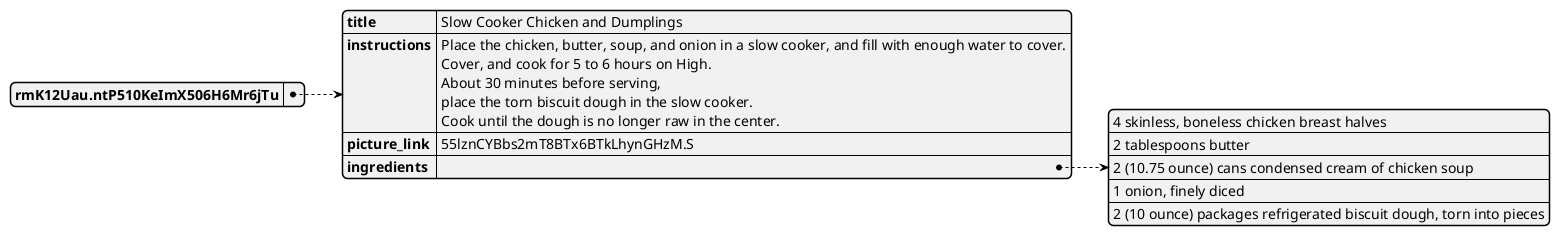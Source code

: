 @startjson

{
    "rmK12Uau.ntP510KeImX506H6Mr6jTu": {
        "title": "Slow Cooker Chicken and Dumplings",
        "instructions": "Place the chicken, butter, soup, and onion in a slow cooker, and fill with enough water to cover.\\nCover, and cook for 5 to 6 hours on High. \\nAbout 30 minutes before serving, \\nplace the torn biscuit dough in the slow cooker. \\nCook until the dough is no longer raw in the center.",
        "picture_link": "55lznCYBbs2mT8BTx6BTkLhynGHzM.S",
        "ingredients": [
            "4 skinless, boneless chicken breast halves",
            "2 tablespoons butter",
            "2 (10.75 ounce) cans condensed cream of chicken soup",
            "1 onion, finely diced",
            "2 (10 ounce) packages refrigerated biscuit dough, torn into pieces"
        ]
    }
}

    @endjson